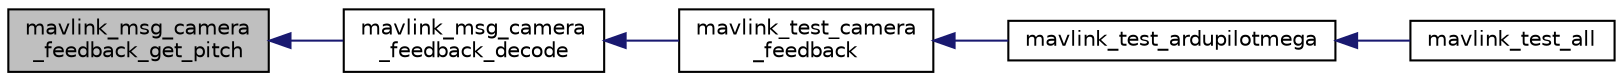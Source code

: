 digraph "mavlink_msg_camera_feedback_get_pitch"
{
 // INTERACTIVE_SVG=YES
  edge [fontname="Helvetica",fontsize="10",labelfontname="Helvetica",labelfontsize="10"];
  node [fontname="Helvetica",fontsize="10",shape=record];
  rankdir="LR";
  Node1 [label="mavlink_msg_camera\l_feedback_get_pitch",height=0.2,width=0.4,color="black", fillcolor="grey75", style="filled" fontcolor="black"];
  Node1 -> Node2 [dir="back",color="midnightblue",fontsize="10",style="solid",fontname="Helvetica"];
  Node2 [label="mavlink_msg_camera\l_feedback_decode",height=0.2,width=0.4,color="black", fillcolor="white", style="filled",URL="$mavlink__msg__camera__feedback_8h.html#a6cbd0224030fa70105288eacc77dba43",tooltip="Decode a camera_feedback message into a struct. "];
  Node2 -> Node3 [dir="back",color="midnightblue",fontsize="10",style="solid",fontname="Helvetica"];
  Node3 [label="mavlink_test_camera\l_feedback",height=0.2,width=0.4,color="black", fillcolor="white", style="filled",URL="$v1_80_2ardupilotmega_2testsuite_8h.html#a2e683100bd29cb10eff52f92570607ae"];
  Node3 -> Node4 [dir="back",color="midnightblue",fontsize="10",style="solid",fontname="Helvetica"];
  Node4 [label="mavlink_test_ardupilotmega",height=0.2,width=0.4,color="black", fillcolor="white", style="filled",URL="$v1_80_2ardupilotmega_2testsuite_8h.html#ab264d471ac2f46584f2bb580704b5e9d"];
  Node4 -> Node5 [dir="back",color="midnightblue",fontsize="10",style="solid",fontname="Helvetica"];
  Node5 [label="mavlink_test_all",height=0.2,width=0.4,color="black", fillcolor="white", style="filled",URL="$v1_80_2ardupilotmega_2testsuite_8h.html#a4cc77b6c343679298da5d3c2b4e48759"];
}
